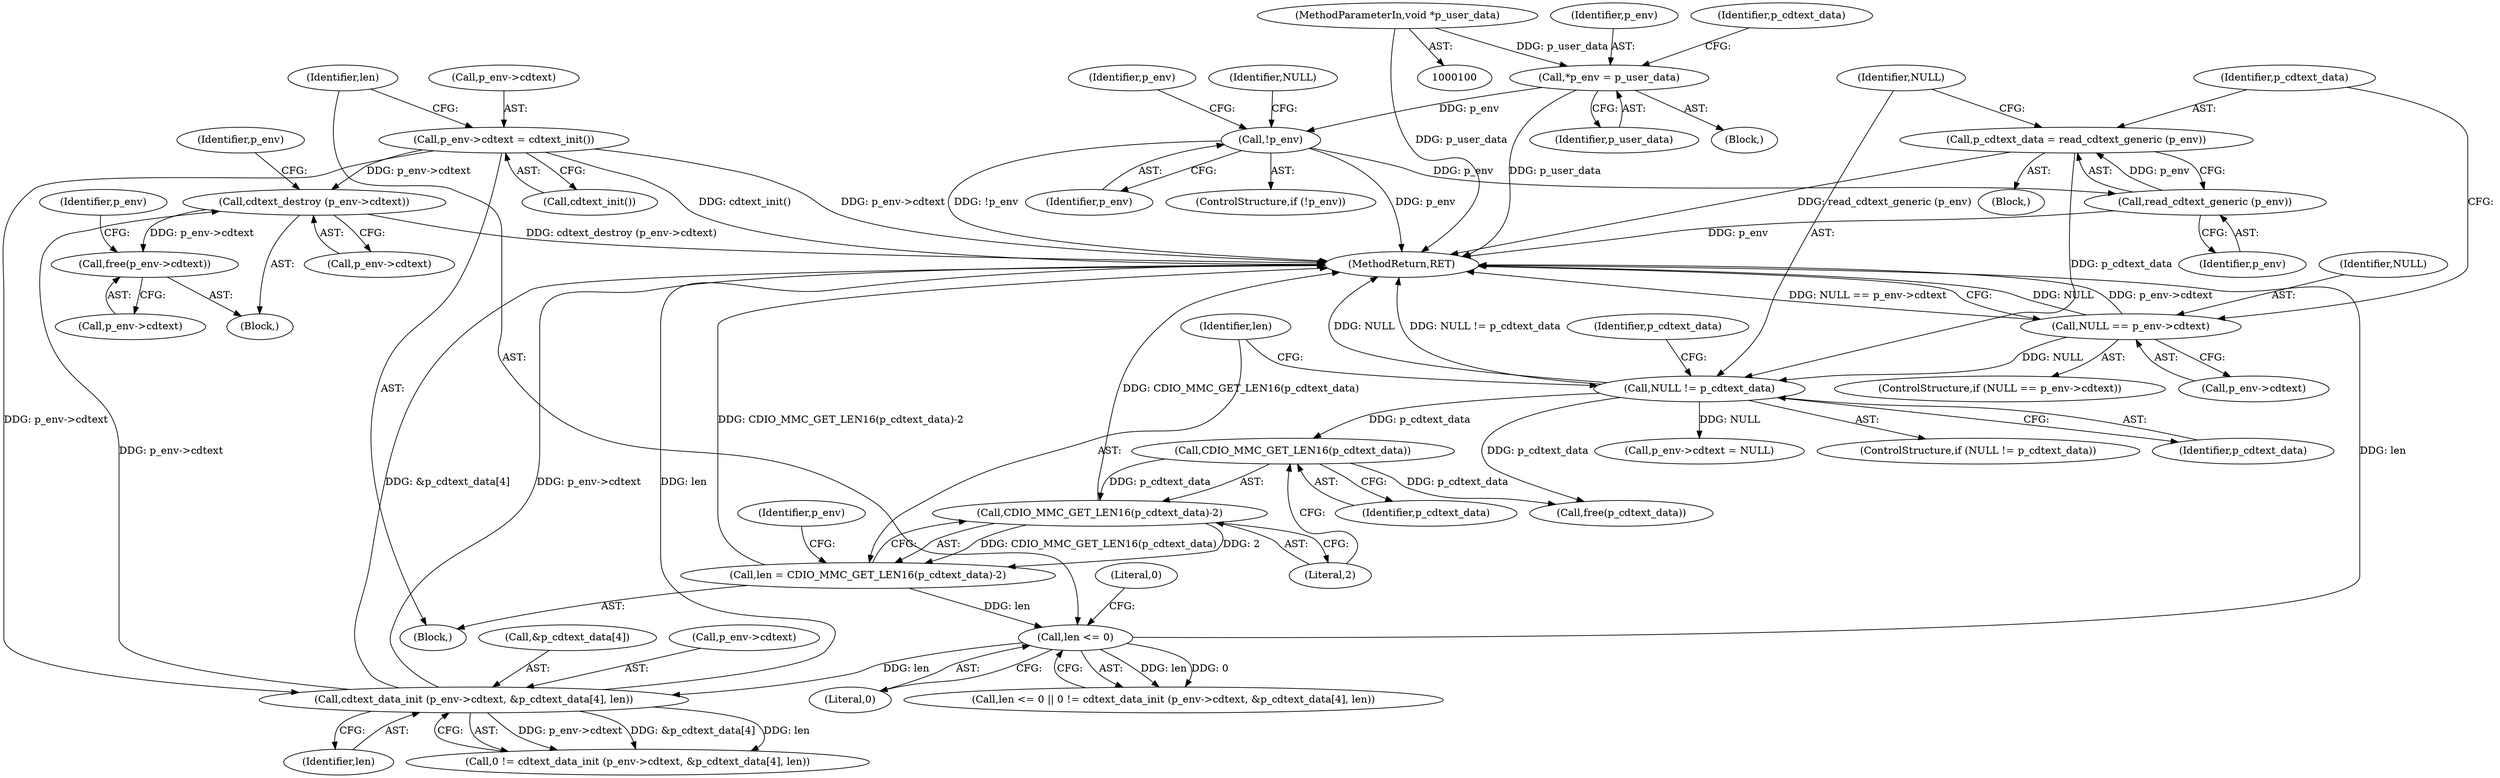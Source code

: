 digraph "1_savannah_f6f9c48fb40b8a1e8218799724b0b61a7161eb1d@API" {
"1000176" [label="(Call,free(p_env->cdtext))"];
"1000172" [label="(Call,cdtext_destroy (p_env->cdtext))"];
"1000157" [label="(Call,cdtext_data_init (p_env->cdtext, &p_cdtext_data[4], len))"];
"1000145" [label="(Call,p_env->cdtext = cdtext_init())"];
"1000152" [label="(Call,len <= 0)"];
"1000139" [label="(Call,len = CDIO_MMC_GET_LEN16(p_cdtext_data)-2)"];
"1000141" [label="(Call,CDIO_MMC_GET_LEN16(p_cdtext_data)-2)"];
"1000142" [label="(Call,CDIO_MMC_GET_LEN16(p_cdtext_data))"];
"1000135" [label="(Call,NULL != p_cdtext_data)"];
"1000124" [label="(Call,NULL == p_env->cdtext)"];
"1000130" [label="(Call,p_cdtext_data = read_cdtext_generic (p_env))"];
"1000132" [label="(Call,read_cdtext_generic (p_env))"];
"1000113" [label="(Call,!p_env)"];
"1000104" [label="(Call,*p_env = p_user_data)"];
"1000101" [label="(MethodParameterIn,void *p_user_data)"];
"1000137" [label="(Identifier,p_cdtext_data)"];
"1000109" [label="(Identifier,p_cdtext_data)"];
"1000124" [label="(Call,NULL == p_env->cdtext)"];
"1000149" [label="(Call,cdtext_init())"];
"1000176" [label="(Call,free(p_env->cdtext))"];
"1000141" [label="(Call,CDIO_MMC_GET_LEN16(p_cdtext_data)-2)"];
"1000151" [label="(Call,len <= 0 || 0 != cdtext_data_init (p_env->cdtext, &p_cdtext_data[4], len))"];
"1000126" [label="(Call,p_env->cdtext)"];
"1000147" [label="(Identifier,p_env)"];
"1000146" [label="(Call,p_env->cdtext)"];
"1000153" [label="(Identifier,len)"];
"1000102" [label="(Block,)"];
"1000156" [label="(Literal,0)"];
"1000129" [label="(Block,)"];
"1000165" [label="(Identifier,len)"];
"1000152" [label="(Call,len <= 0)"];
"1000180" [label="(Call,p_env->cdtext = NULL)"];
"1000101" [label="(MethodParameterIn,void *p_user_data)"];
"1000177" [label="(Call,p_env->cdtext)"];
"1000178" [label="(Identifier,p_env)"];
"1000119" [label="(Identifier,p_env)"];
"1000112" [label="(ControlStructure,if (!p_env))"];
"1000157" [label="(Call,cdtext_data_init (p_env->cdtext, &p_cdtext_data[4], len))"];
"1000139" [label="(Call,len = CDIO_MMC_GET_LEN16(p_cdtext_data)-2)"];
"1000105" [label="(Identifier,p_env)"];
"1000182" [label="(Identifier,p_env)"];
"1000125" [label="(Identifier,NULL)"];
"1000114" [label="(Identifier,p_env)"];
"1000161" [label="(Call,&p_cdtext_data[4])"];
"1000186" [label="(Identifier,p_cdtext_data)"];
"1000143" [label="(Identifier,p_cdtext_data)"];
"1000136" [label="(Identifier,NULL)"];
"1000131" [label="(Identifier,p_cdtext_data)"];
"1000132" [label="(Call,read_cdtext_generic (p_env))"];
"1000166" [label="(Block,)"];
"1000104" [label="(Call,*p_env = p_user_data)"];
"1000187" [label="(MethodReturn,RET)"];
"1000106" [label="(Identifier,p_user_data)"];
"1000173" [label="(Call,p_env->cdtext)"];
"1000155" [label="(Call,0 != cdtext_data_init (p_env->cdtext, &p_cdtext_data[4], len))"];
"1000158" [label="(Call,p_env->cdtext)"];
"1000123" [label="(ControlStructure,if (NULL == p_env->cdtext))"];
"1000138" [label="(Block,)"];
"1000133" [label="(Identifier,p_env)"];
"1000116" [label="(Identifier,NULL)"];
"1000113" [label="(Call,!p_env)"];
"1000134" [label="(ControlStructure,if (NULL != p_cdtext_data))"];
"1000145" [label="(Call,p_env->cdtext = cdtext_init())"];
"1000154" [label="(Literal,0)"];
"1000172" [label="(Call,cdtext_destroy (p_env->cdtext))"];
"1000140" [label="(Identifier,len)"];
"1000142" [label="(Call,CDIO_MMC_GET_LEN16(p_cdtext_data))"];
"1000135" [label="(Call,NULL != p_cdtext_data)"];
"1000185" [label="(Call,free(p_cdtext_data))"];
"1000144" [label="(Literal,2)"];
"1000130" [label="(Call,p_cdtext_data = read_cdtext_generic (p_env))"];
"1000176" -> "1000166"  [label="AST: "];
"1000176" -> "1000177"  [label="CFG: "];
"1000177" -> "1000176"  [label="AST: "];
"1000182" -> "1000176"  [label="CFG: "];
"1000172" -> "1000176"  [label="DDG: p_env->cdtext"];
"1000172" -> "1000166"  [label="AST: "];
"1000172" -> "1000173"  [label="CFG: "];
"1000173" -> "1000172"  [label="AST: "];
"1000178" -> "1000172"  [label="CFG: "];
"1000172" -> "1000187"  [label="DDG: cdtext_destroy (p_env->cdtext)"];
"1000157" -> "1000172"  [label="DDG: p_env->cdtext"];
"1000145" -> "1000172"  [label="DDG: p_env->cdtext"];
"1000157" -> "1000155"  [label="AST: "];
"1000157" -> "1000165"  [label="CFG: "];
"1000158" -> "1000157"  [label="AST: "];
"1000161" -> "1000157"  [label="AST: "];
"1000165" -> "1000157"  [label="AST: "];
"1000155" -> "1000157"  [label="CFG: "];
"1000157" -> "1000187"  [label="DDG: &p_cdtext_data[4]"];
"1000157" -> "1000187"  [label="DDG: p_env->cdtext"];
"1000157" -> "1000187"  [label="DDG: len"];
"1000157" -> "1000155"  [label="DDG: p_env->cdtext"];
"1000157" -> "1000155"  [label="DDG: &p_cdtext_data[4]"];
"1000157" -> "1000155"  [label="DDG: len"];
"1000145" -> "1000157"  [label="DDG: p_env->cdtext"];
"1000152" -> "1000157"  [label="DDG: len"];
"1000145" -> "1000138"  [label="AST: "];
"1000145" -> "1000149"  [label="CFG: "];
"1000146" -> "1000145"  [label="AST: "];
"1000149" -> "1000145"  [label="AST: "];
"1000153" -> "1000145"  [label="CFG: "];
"1000145" -> "1000187"  [label="DDG: p_env->cdtext"];
"1000145" -> "1000187"  [label="DDG: cdtext_init()"];
"1000152" -> "1000151"  [label="AST: "];
"1000152" -> "1000154"  [label="CFG: "];
"1000153" -> "1000152"  [label="AST: "];
"1000154" -> "1000152"  [label="AST: "];
"1000156" -> "1000152"  [label="CFG: "];
"1000151" -> "1000152"  [label="CFG: "];
"1000152" -> "1000187"  [label="DDG: len"];
"1000152" -> "1000151"  [label="DDG: len"];
"1000152" -> "1000151"  [label="DDG: 0"];
"1000139" -> "1000152"  [label="DDG: len"];
"1000139" -> "1000138"  [label="AST: "];
"1000139" -> "1000141"  [label="CFG: "];
"1000140" -> "1000139"  [label="AST: "];
"1000141" -> "1000139"  [label="AST: "];
"1000147" -> "1000139"  [label="CFG: "];
"1000139" -> "1000187"  [label="DDG: CDIO_MMC_GET_LEN16(p_cdtext_data)-2"];
"1000141" -> "1000139"  [label="DDG: CDIO_MMC_GET_LEN16(p_cdtext_data)"];
"1000141" -> "1000139"  [label="DDG: 2"];
"1000141" -> "1000144"  [label="CFG: "];
"1000142" -> "1000141"  [label="AST: "];
"1000144" -> "1000141"  [label="AST: "];
"1000141" -> "1000187"  [label="DDG: CDIO_MMC_GET_LEN16(p_cdtext_data)"];
"1000142" -> "1000141"  [label="DDG: p_cdtext_data"];
"1000142" -> "1000143"  [label="CFG: "];
"1000143" -> "1000142"  [label="AST: "];
"1000144" -> "1000142"  [label="CFG: "];
"1000135" -> "1000142"  [label="DDG: p_cdtext_data"];
"1000142" -> "1000185"  [label="DDG: p_cdtext_data"];
"1000135" -> "1000134"  [label="AST: "];
"1000135" -> "1000137"  [label="CFG: "];
"1000136" -> "1000135"  [label="AST: "];
"1000137" -> "1000135"  [label="AST: "];
"1000140" -> "1000135"  [label="CFG: "];
"1000186" -> "1000135"  [label="CFG: "];
"1000135" -> "1000187"  [label="DDG: NULL != p_cdtext_data"];
"1000135" -> "1000187"  [label="DDG: NULL"];
"1000124" -> "1000135"  [label="DDG: NULL"];
"1000130" -> "1000135"  [label="DDG: p_cdtext_data"];
"1000135" -> "1000180"  [label="DDG: NULL"];
"1000135" -> "1000185"  [label="DDG: p_cdtext_data"];
"1000124" -> "1000123"  [label="AST: "];
"1000124" -> "1000126"  [label="CFG: "];
"1000125" -> "1000124"  [label="AST: "];
"1000126" -> "1000124"  [label="AST: "];
"1000131" -> "1000124"  [label="CFG: "];
"1000187" -> "1000124"  [label="CFG: "];
"1000124" -> "1000187"  [label="DDG: NULL"];
"1000124" -> "1000187"  [label="DDG: p_env->cdtext"];
"1000124" -> "1000187"  [label="DDG: NULL == p_env->cdtext"];
"1000130" -> "1000129"  [label="AST: "];
"1000130" -> "1000132"  [label="CFG: "];
"1000131" -> "1000130"  [label="AST: "];
"1000132" -> "1000130"  [label="AST: "];
"1000136" -> "1000130"  [label="CFG: "];
"1000130" -> "1000187"  [label="DDG: read_cdtext_generic (p_env)"];
"1000132" -> "1000130"  [label="DDG: p_env"];
"1000132" -> "1000133"  [label="CFG: "];
"1000133" -> "1000132"  [label="AST: "];
"1000132" -> "1000187"  [label="DDG: p_env"];
"1000113" -> "1000132"  [label="DDG: p_env"];
"1000113" -> "1000112"  [label="AST: "];
"1000113" -> "1000114"  [label="CFG: "];
"1000114" -> "1000113"  [label="AST: "];
"1000116" -> "1000113"  [label="CFG: "];
"1000119" -> "1000113"  [label="CFG: "];
"1000113" -> "1000187"  [label="DDG: p_env"];
"1000113" -> "1000187"  [label="DDG: !p_env"];
"1000104" -> "1000113"  [label="DDG: p_env"];
"1000104" -> "1000102"  [label="AST: "];
"1000104" -> "1000106"  [label="CFG: "];
"1000105" -> "1000104"  [label="AST: "];
"1000106" -> "1000104"  [label="AST: "];
"1000109" -> "1000104"  [label="CFG: "];
"1000104" -> "1000187"  [label="DDG: p_user_data"];
"1000101" -> "1000104"  [label="DDG: p_user_data"];
"1000101" -> "1000100"  [label="AST: "];
"1000101" -> "1000187"  [label="DDG: p_user_data"];
}
